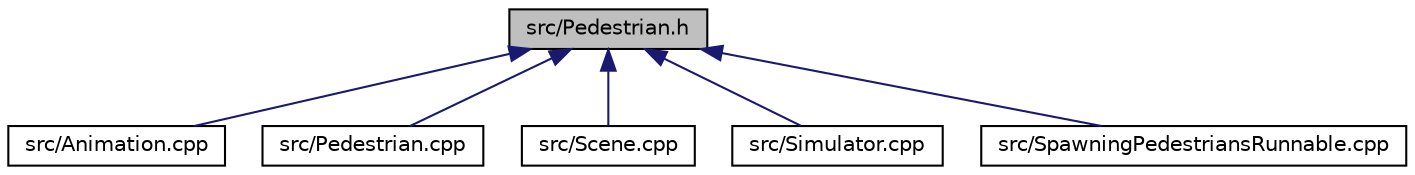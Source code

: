 digraph "src/Pedestrian.h"
{
  edge [fontname="Helvetica",fontsize="10",labelfontname="Helvetica",labelfontsize="10"];
  node [fontname="Helvetica",fontsize="10",shape=record];
  Node1 [label="src/Pedestrian.h",height=0.2,width=0.4,color="black", fillcolor="grey75", style="filled" fontcolor="black"];
  Node1 -> Node2 [dir="back",color="midnightblue",fontsize="10",style="solid"];
  Node2 [label="src/Animation.cpp",height=0.2,width=0.4,color="black", fillcolor="white", style="filled",URL="$_animation_8cpp.html"];
  Node1 -> Node3 [dir="back",color="midnightblue",fontsize="10",style="solid"];
  Node3 [label="src/Pedestrian.cpp",height=0.2,width=0.4,color="black", fillcolor="white", style="filled",URL="$_pedestrian_8cpp.html"];
  Node1 -> Node4 [dir="back",color="midnightblue",fontsize="10",style="solid"];
  Node4 [label="src/Scene.cpp",height=0.2,width=0.4,color="black", fillcolor="white", style="filled",URL="$_scene_8cpp.html"];
  Node1 -> Node5 [dir="back",color="midnightblue",fontsize="10",style="solid"];
  Node5 [label="src/Simulator.cpp",height=0.2,width=0.4,color="black", fillcolor="white", style="filled",URL="$_simulator_8cpp.html"];
  Node1 -> Node6 [dir="back",color="midnightblue",fontsize="10",style="solid"];
  Node6 [label="src/SpawningPedestriansRunnable.cpp",height=0.2,width=0.4,color="black", fillcolor="white", style="filled",URL="$_spawning_pedestrians_runnable_8cpp.html"];
}
